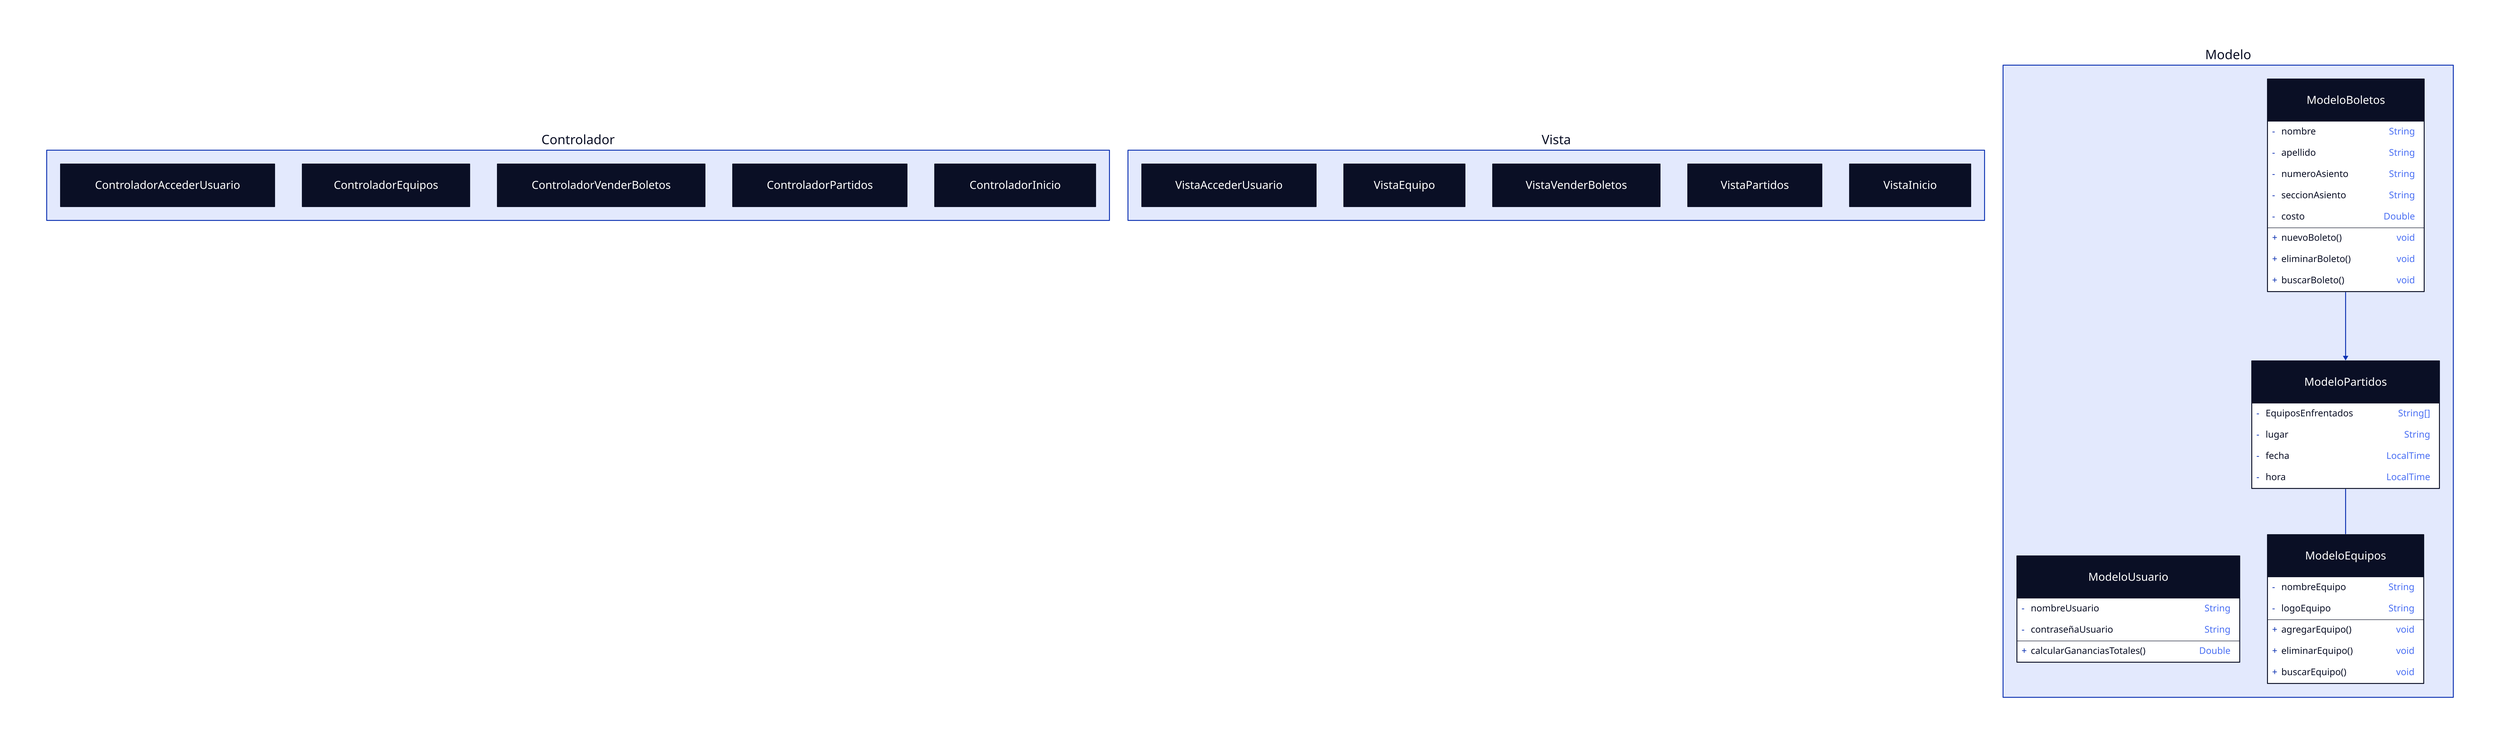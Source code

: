 Controlador {
  ControladorAccederUsuario {
    shape: "class"
  }

  ControladorEquipos {
    shape: "class"
  }

  ControladorVenderBoletos {
    shape: "class"
  }

  ControladorPartidos {
    shape: "class"
  }

  ControladorInicio {
    shape: "class"
  }
}

Vista {
  VistaAccederUsuario {
    shape: "class"
  }

  VistaEquipo {
    shape: "class"
  }

  VistaVenderBoletos {
    shape: "class"
  }

  VistaPartidos {
    shape: "class"
  }

  VistaInicio {
    shape: "class"
  }
}

Modelo {
  ModeloUsuario {
    shape: "class"

    - nombreUsuario: String
    - contraseñaUsuario: String

    calcularGananciasTotales(): Double
  }

  ModeloEquipos {
    shape: "class"

    - nombreEquipo: String
    - logoEquipo: String

    agregarEquipo(): void
    eliminarEquipo(): void
    buscarEquipo(): void
  }

  ModeloPartidos {
    shape: "class"

    - EquiposEnfrentados: String\[\]
    - lugar: String
    - fecha: LocalTime
    - hora: LocalTime
  }

  ModeloBoletos {
    shape: "class"

    - nombre: String
    - apellido: String
    - numeroAsiento: String
    - seccionAsiento: String
    - costo: Double

    + nuevoBoleto(): void
    + eliminarBoleto(): void
    + buscarBoleto(): void
  }

  ModeloPartidos -- ModeloEquipos
  ModeloBoletos -> ModeloPartidos
}